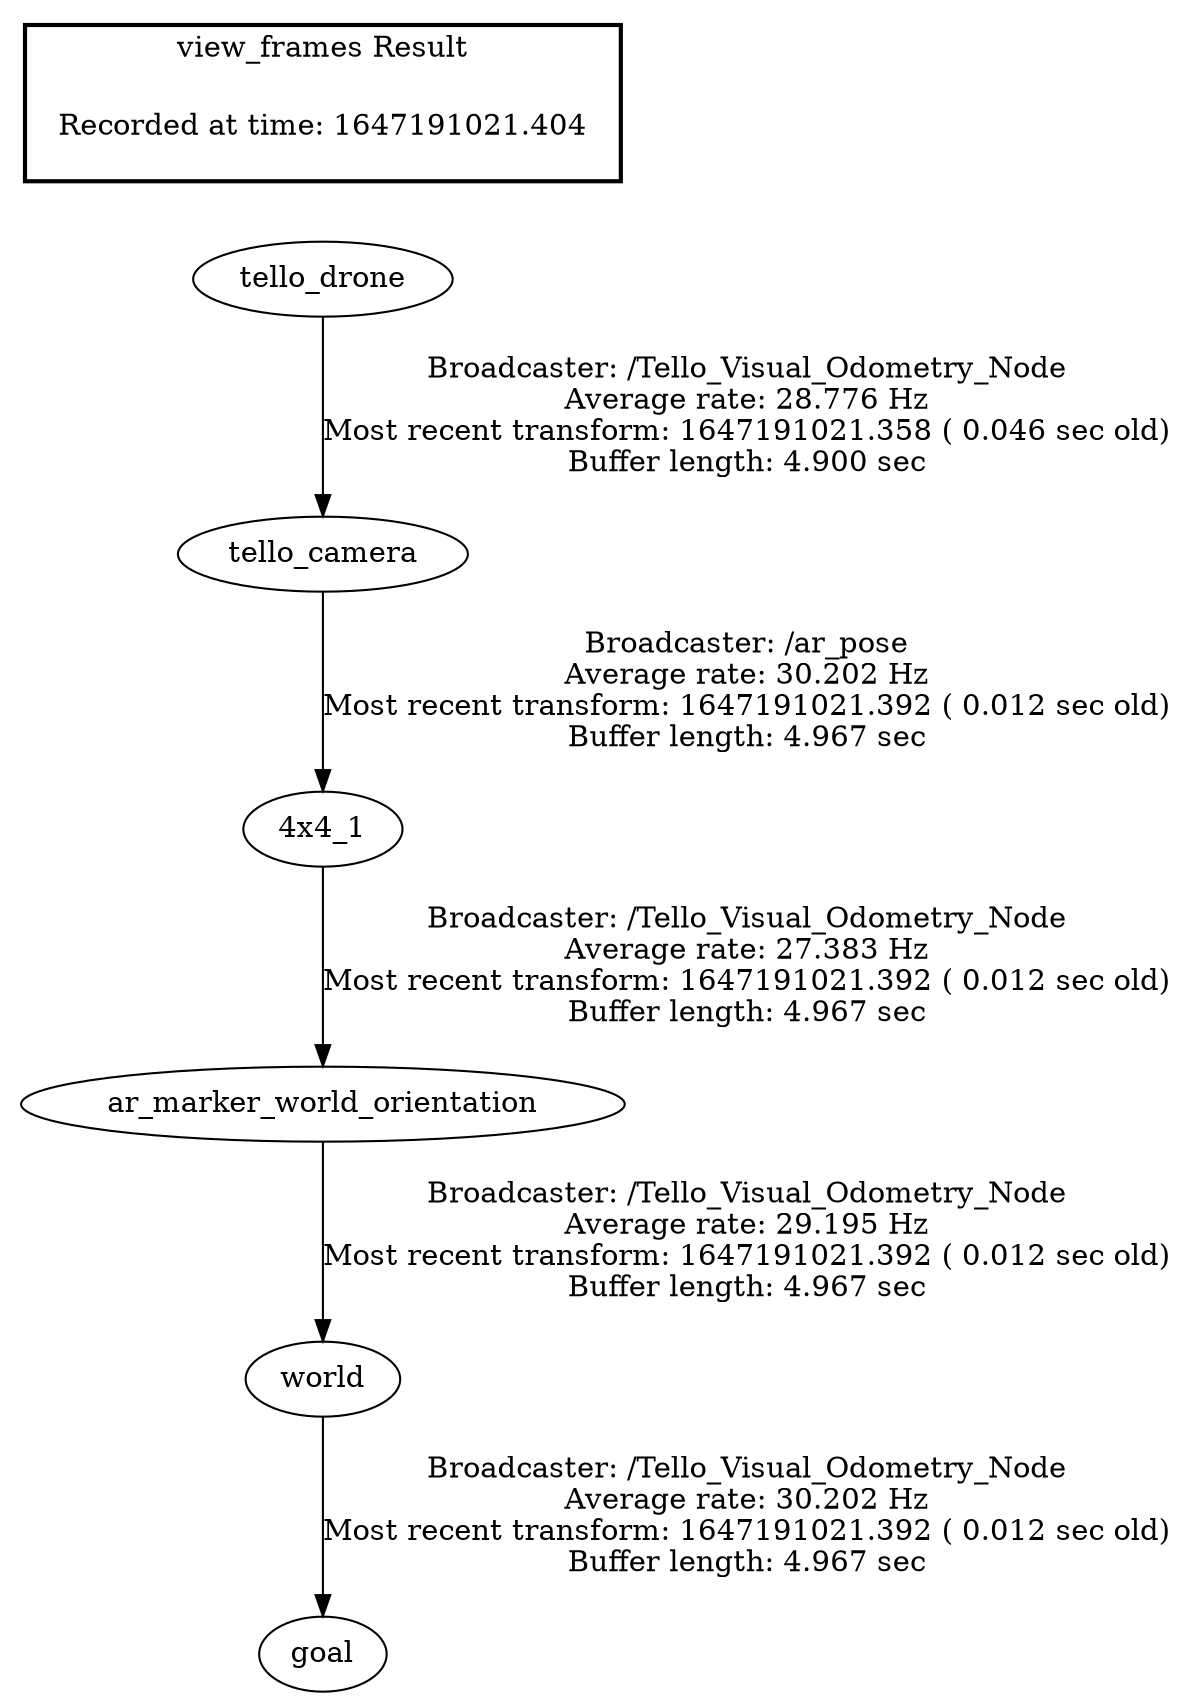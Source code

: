 digraph G {
"4x4_1" -> "ar_marker_world_orientation"[label="Broadcaster: /Tello_Visual_Odometry_Node\nAverage rate: 27.383 Hz\nMost recent transform: 1647191021.392 ( 0.012 sec old)\nBuffer length: 4.967 sec\n"];
"tello_camera" -> "4x4_1"[label="Broadcaster: /ar_pose\nAverage rate: 30.202 Hz\nMost recent transform: 1647191021.392 ( 0.012 sec old)\nBuffer length: 4.967 sec\n"];
"ar_marker_world_orientation" -> "world"[label="Broadcaster: /Tello_Visual_Odometry_Node\nAverage rate: 29.195 Hz\nMost recent transform: 1647191021.392 ( 0.012 sec old)\nBuffer length: 4.967 sec\n"];
"world" -> "goal"[label="Broadcaster: /Tello_Visual_Odometry_Node\nAverage rate: 30.202 Hz\nMost recent transform: 1647191021.392 ( 0.012 sec old)\nBuffer length: 4.967 sec\n"];
"tello_drone" -> "tello_camera"[label="Broadcaster: /Tello_Visual_Odometry_Node\nAverage rate: 28.776 Hz\nMost recent transform: 1647191021.358 ( 0.046 sec old)\nBuffer length: 4.900 sec\n"];
edge [style=invis];
 subgraph cluster_legend { style=bold; color=black; label ="view_frames Result";
"Recorded at time: 1647191021.404"[ shape=plaintext ] ;
 }->"tello_drone";
}